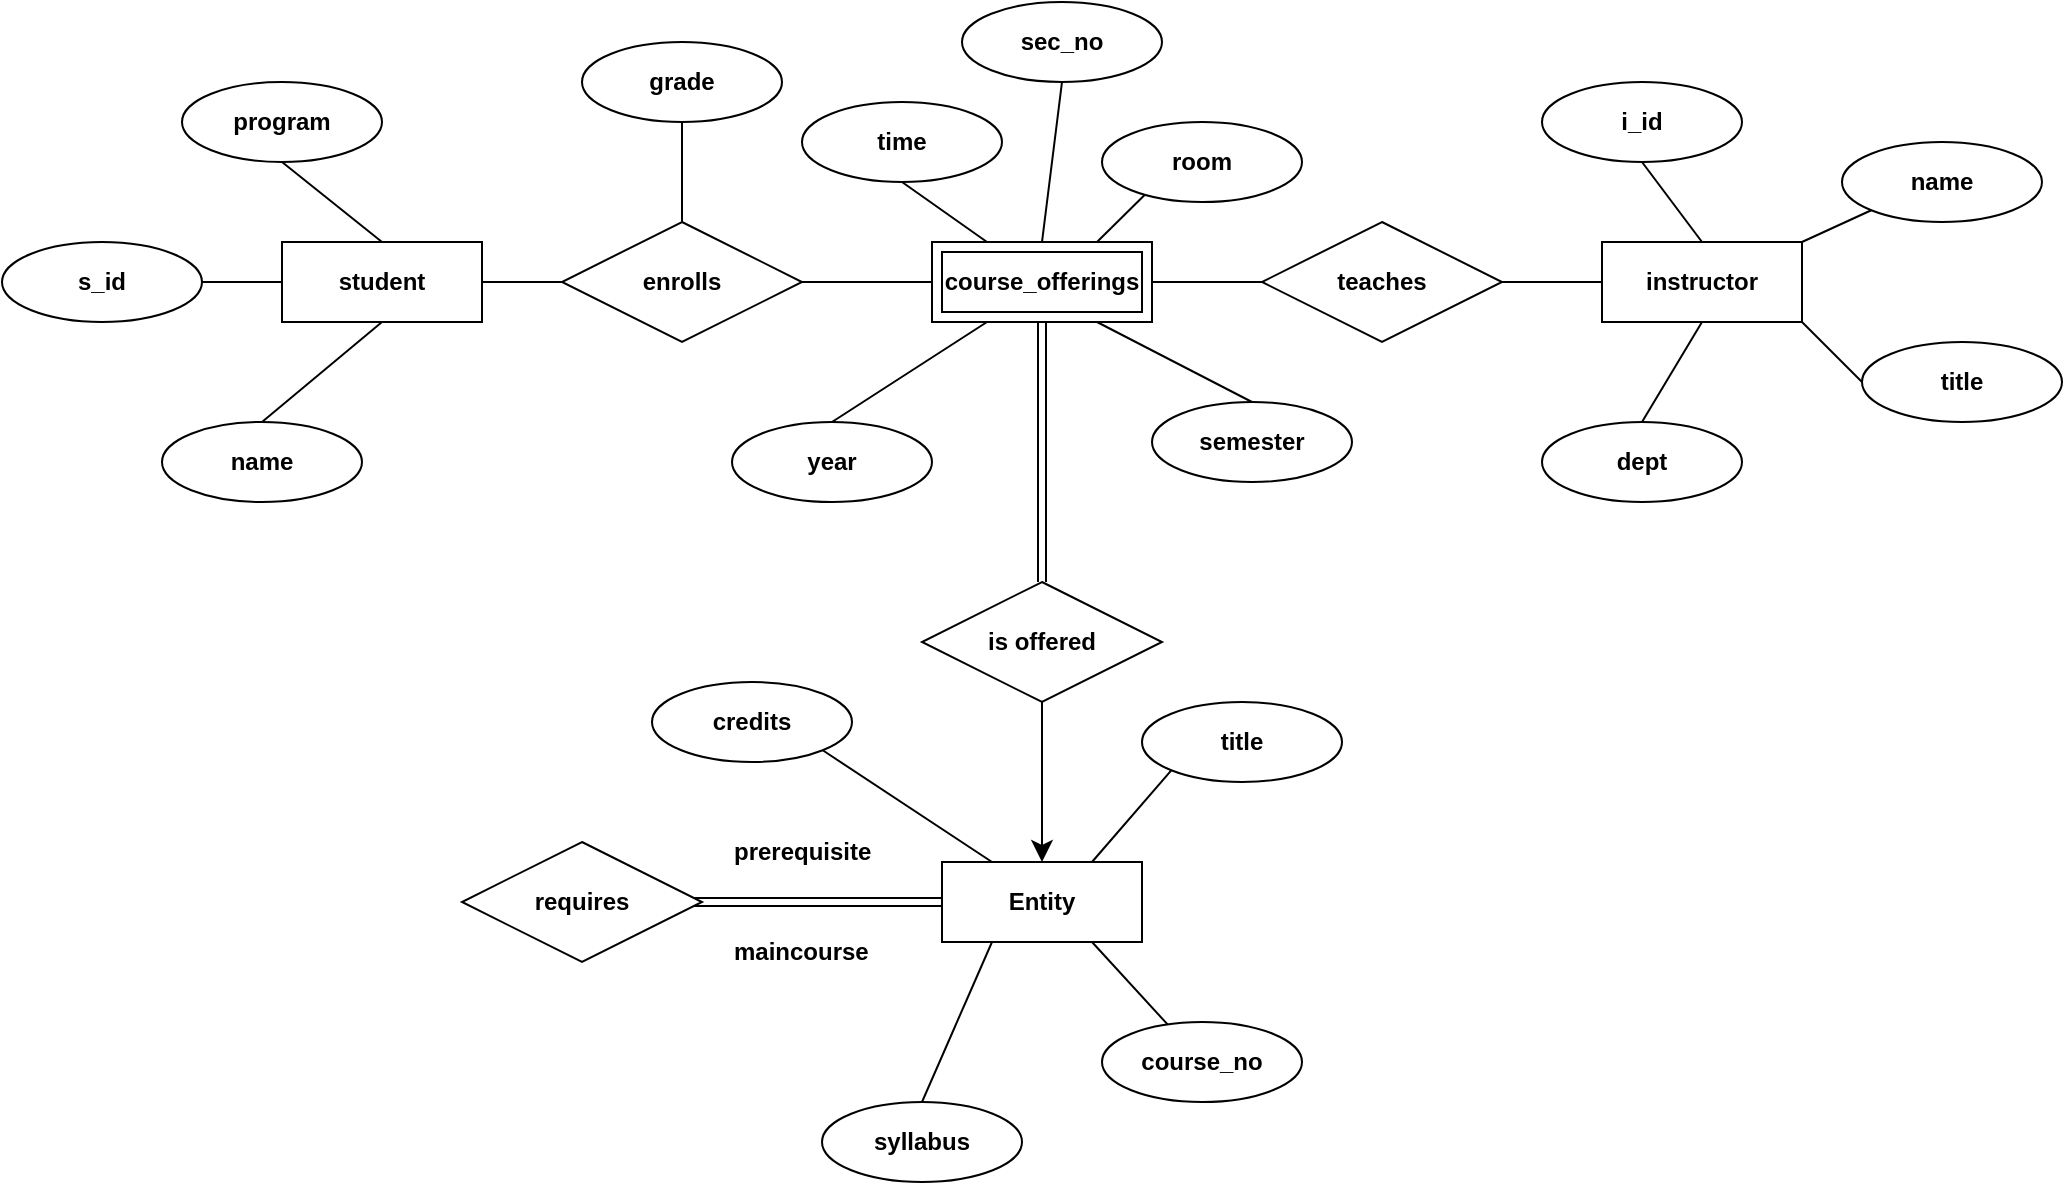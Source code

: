 <mxfile version="23.1.4" type="device">
  <diagram id="R2lEEEUBdFMjLlhIrx00" name="Page-1">
    <mxGraphModel dx="2298" dy="951" grid="1" gridSize="10" guides="1" tooltips="1" connect="1" arrows="1" fold="1" page="1" pageScale="1" pageWidth="850" pageHeight="1100" math="0" shadow="0" extFonts="Permanent Marker^https://fonts.googleapis.com/css?family=Permanent+Marker">
      <root>
        <mxCell id="0" />
        <mxCell id="1" parent="0" />
        <mxCell id="Rw4VGA-RrHj-sOF32omW-1" value="&lt;b&gt;student&lt;/b&gt;" style="whiteSpace=wrap;html=1;align=center;" vertex="1" parent="1">
          <mxGeometry x="140" y="390" width="100" height="40" as="geometry" />
        </mxCell>
        <mxCell id="Rw4VGA-RrHj-sOF32omW-5" value="&lt;b&gt;program&lt;/b&gt;" style="ellipse;whiteSpace=wrap;html=1;align=center;" vertex="1" parent="1">
          <mxGeometry x="90" y="310" width="100" height="40" as="geometry" />
        </mxCell>
        <mxCell id="Rw4VGA-RrHj-sOF32omW-6" value="&lt;b&gt;name&lt;/b&gt;" style="ellipse;whiteSpace=wrap;html=1;align=center;" vertex="1" parent="1">
          <mxGeometry x="80" y="480" width="100" height="40" as="geometry" />
        </mxCell>
        <mxCell id="Rw4VGA-RrHj-sOF32omW-7" value="&lt;b&gt;s_id&lt;/b&gt;" style="ellipse;whiteSpace=wrap;html=1;align=center;" vertex="1" parent="1">
          <mxGeometry y="390" width="100" height="40" as="geometry" />
        </mxCell>
        <mxCell id="Rw4VGA-RrHj-sOF32omW-8" value="&lt;b&gt;enrolls&lt;/b&gt;" style="shape=rhombus;perimeter=rhombusPerimeter;whiteSpace=wrap;html=1;align=center;" vertex="1" parent="1">
          <mxGeometry x="280" y="380" width="120" height="60" as="geometry" />
        </mxCell>
        <mxCell id="Rw4VGA-RrHj-sOF32omW-9" value="&lt;b&gt;grade&lt;/b&gt;" style="ellipse;whiteSpace=wrap;html=1;align=center;" vertex="1" parent="1">
          <mxGeometry x="290" y="290" width="100" height="40" as="geometry" />
        </mxCell>
        <mxCell id="Rw4VGA-RrHj-sOF32omW-10" value="" style="endArrow=none;html=1;rounded=0;fontSize=12;startSize=8;endSize=8;entryX=0;entryY=0.5;entryDx=0;entryDy=0;exitX=1;exitY=0.5;exitDx=0;exitDy=0;" edge="1" parent="1" source="Rw4VGA-RrHj-sOF32omW-7" target="Rw4VGA-RrHj-sOF32omW-1">
          <mxGeometry width="50" height="50" relative="1" as="geometry">
            <mxPoint x="80" y="480" as="sourcePoint" />
            <mxPoint x="130" y="430" as="targetPoint" />
          </mxGeometry>
        </mxCell>
        <mxCell id="Rw4VGA-RrHj-sOF32omW-11" value="" style="endArrow=none;html=1;rounded=0;fontSize=12;startSize=8;endSize=8;exitX=0.5;exitY=0;exitDx=0;exitDy=0;entryX=0.5;entryY=1;entryDx=0;entryDy=0;" edge="1" parent="1" source="Rw4VGA-RrHj-sOF32omW-1" target="Rw4VGA-RrHj-sOF32omW-5">
          <mxGeometry width="50" height="50" relative="1" as="geometry">
            <mxPoint x="170" y="380" as="sourcePoint" />
            <mxPoint x="220" y="330" as="targetPoint" />
          </mxGeometry>
        </mxCell>
        <mxCell id="Rw4VGA-RrHj-sOF32omW-12" value="" style="endArrow=none;html=1;rounded=0;fontSize=12;startSize=8;endSize=8;entryX=0.5;entryY=1;entryDx=0;entryDy=0;exitX=0.5;exitY=0;exitDx=0;exitDy=0;" edge="1" parent="1" source="Rw4VGA-RrHj-sOF32omW-6" target="Rw4VGA-RrHj-sOF32omW-1">
          <mxGeometry width="50" height="50" relative="1" as="geometry">
            <mxPoint x="145" y="490" as="sourcePoint" />
            <mxPoint x="195" y="440" as="targetPoint" />
          </mxGeometry>
        </mxCell>
        <mxCell id="Rw4VGA-RrHj-sOF32omW-13" value="" style="endArrow=none;html=1;rounded=0;fontSize=12;startSize=8;endSize=8;entryX=0.5;entryY=1;entryDx=0;entryDy=0;exitX=0.5;exitY=0;exitDx=0;exitDy=0;" edge="1" parent="1" source="Rw4VGA-RrHj-sOF32omW-8" target="Rw4VGA-RrHj-sOF32omW-9">
          <mxGeometry width="50" height="50" relative="1" as="geometry">
            <mxPoint x="300" y="440" as="sourcePoint" />
            <mxPoint x="350" y="390" as="targetPoint" />
          </mxGeometry>
        </mxCell>
        <mxCell id="Rw4VGA-RrHj-sOF32omW-14" value="" style="endArrow=none;html=1;rounded=0;fontSize=12;startSize=8;endSize=8;exitX=1;exitY=0.5;exitDx=0;exitDy=0;entryX=0;entryY=0.5;entryDx=0;entryDy=0;" edge="1" parent="1" source="Rw4VGA-RrHj-sOF32omW-1" target="Rw4VGA-RrHj-sOF32omW-8">
          <mxGeometry width="50" height="50" relative="1" as="geometry">
            <mxPoint x="240" y="440" as="sourcePoint" />
            <mxPoint x="290" y="390" as="targetPoint" />
          </mxGeometry>
        </mxCell>
        <mxCell id="Rw4VGA-RrHj-sOF32omW-15" value="&lt;b&gt;course_offerings&lt;/b&gt;" style="shape=ext;margin=3;double=1;whiteSpace=wrap;html=1;align=center;" vertex="1" parent="1">
          <mxGeometry x="465" y="390" width="110" height="40" as="geometry" />
        </mxCell>
        <mxCell id="Rw4VGA-RrHj-sOF32omW-16" value="&lt;b&gt;room&lt;/b&gt;" style="ellipse;whiteSpace=wrap;html=1;align=center;" vertex="1" parent="1">
          <mxGeometry x="550" y="330" width="100" height="40" as="geometry" />
        </mxCell>
        <mxCell id="Rw4VGA-RrHj-sOF32omW-17" value="&lt;b&gt;sec_no&lt;/b&gt;" style="ellipse;whiteSpace=wrap;html=1;align=center;" vertex="1" parent="1">
          <mxGeometry x="480" y="270" width="100" height="40" as="geometry" />
        </mxCell>
        <mxCell id="Rw4VGA-RrHj-sOF32omW-18" value="&lt;b&gt;time&lt;/b&gt;" style="ellipse;whiteSpace=wrap;html=1;align=center;" vertex="1" parent="1">
          <mxGeometry x="400" y="320" width="100" height="40" as="geometry" />
        </mxCell>
        <mxCell id="Rw4VGA-RrHj-sOF32omW-19" value="" style="endArrow=none;html=1;rounded=0;fontSize=12;startSize=8;endSize=8;entryX=0.213;entryY=0.913;entryDx=0;entryDy=0;entryPerimeter=0;exitX=0.75;exitY=0;exitDx=0;exitDy=0;" edge="1" parent="1" source="Rw4VGA-RrHj-sOF32omW-15" target="Rw4VGA-RrHj-sOF32omW-16">
          <mxGeometry width="50" height="50" relative="1" as="geometry">
            <mxPoint x="540" y="410" as="sourcePoint" />
            <mxPoint x="590" y="360" as="targetPoint" />
          </mxGeometry>
        </mxCell>
        <mxCell id="Rw4VGA-RrHj-sOF32omW-20" value="" style="endArrow=none;html=1;rounded=0;fontSize=12;startSize=8;endSize=8;entryX=0.5;entryY=1;entryDx=0;entryDy=0;exitX=0.5;exitY=0;exitDx=0;exitDy=0;" edge="1" parent="1" source="Rw4VGA-RrHj-sOF32omW-15" target="Rw4VGA-RrHj-sOF32omW-17">
          <mxGeometry width="50" height="50" relative="1" as="geometry">
            <mxPoint x="490" y="400" as="sourcePoint" />
            <mxPoint x="540" y="350" as="targetPoint" />
          </mxGeometry>
        </mxCell>
        <mxCell id="Rw4VGA-RrHj-sOF32omW-21" value="" style="endArrow=none;html=1;rounded=0;fontSize=12;startSize=8;endSize=8;entryX=0.5;entryY=1;entryDx=0;entryDy=0;exitX=0.25;exitY=0;exitDx=0;exitDy=0;" edge="1" parent="1" source="Rw4VGA-RrHj-sOF32omW-15" target="Rw4VGA-RrHj-sOF32omW-18">
          <mxGeometry width="50" height="50" relative="1" as="geometry">
            <mxPoint x="480" y="380" as="sourcePoint" />
            <mxPoint x="530" y="330" as="targetPoint" />
          </mxGeometry>
        </mxCell>
        <mxCell id="Rw4VGA-RrHj-sOF32omW-22" value="&lt;b&gt;semester&lt;/b&gt;" style="ellipse;whiteSpace=wrap;html=1;align=center;" vertex="1" parent="1">
          <mxGeometry x="575" y="470" width="100" height="40" as="geometry" />
        </mxCell>
        <mxCell id="Rw4VGA-RrHj-sOF32omW-23" value="&lt;b&gt;year&lt;/b&gt;" style="ellipse;whiteSpace=wrap;html=1;align=center;" vertex="1" parent="1">
          <mxGeometry x="365" y="480" width="100" height="40" as="geometry" />
        </mxCell>
        <mxCell id="Rw4VGA-RrHj-sOF32omW-24" value="&lt;b&gt;teaches&lt;/b&gt;" style="shape=rhombus;perimeter=rhombusPerimeter;whiteSpace=wrap;html=1;align=center;" vertex="1" parent="1">
          <mxGeometry x="630" y="380" width="120" height="60" as="geometry" />
        </mxCell>
        <mxCell id="Rw4VGA-RrHj-sOF32omW-25" value="" style="endArrow=none;html=1;rounded=0;fontSize=12;startSize=8;endSize=8;entryX=0.75;entryY=1;entryDx=0;entryDy=0;exitX=0.5;exitY=0;exitDx=0;exitDy=0;" edge="1" parent="1" source="Rw4VGA-RrHj-sOF32omW-22" target="Rw4VGA-RrHj-sOF32omW-15">
          <mxGeometry width="50" height="50" relative="1" as="geometry">
            <mxPoint x="540" y="520" as="sourcePoint" />
            <mxPoint x="590" y="470" as="targetPoint" />
          </mxGeometry>
        </mxCell>
        <mxCell id="Rw4VGA-RrHj-sOF32omW-26" value="" style="endArrow=none;html=1;rounded=0;fontSize=12;startSize=8;endSize=8;entryX=0.25;entryY=1;entryDx=0;entryDy=0;exitX=0.5;exitY=0;exitDx=0;exitDy=0;" edge="1" parent="1" source="Rw4VGA-RrHj-sOF32omW-23" target="Rw4VGA-RrHj-sOF32omW-15">
          <mxGeometry width="50" height="50" relative="1" as="geometry">
            <mxPoint x="470" y="505" as="sourcePoint" />
            <mxPoint x="520" y="455" as="targetPoint" />
          </mxGeometry>
        </mxCell>
        <mxCell id="Rw4VGA-RrHj-sOF32omW-27" value="" style="endArrow=none;html=1;rounded=0;fontSize=12;startSize=8;endSize=8;exitX=1;exitY=0.5;exitDx=0;exitDy=0;entryX=0;entryY=0.5;entryDx=0;entryDy=0;" edge="1" parent="1" source="Rw4VGA-RrHj-sOF32omW-15" target="Rw4VGA-RrHj-sOF32omW-24">
          <mxGeometry width="50" height="50" relative="1" as="geometry">
            <mxPoint x="580" y="450" as="sourcePoint" />
            <mxPoint x="630" y="400" as="targetPoint" />
          </mxGeometry>
        </mxCell>
        <mxCell id="Rw4VGA-RrHj-sOF32omW-28" value="" style="endArrow=none;html=1;rounded=0;fontSize=12;startSize=8;endSize=8;exitX=1;exitY=0.5;exitDx=0;exitDy=0;entryX=0;entryY=0.5;entryDx=0;entryDy=0;" edge="1" parent="1" source="Rw4VGA-RrHj-sOF32omW-8" target="Rw4VGA-RrHj-sOF32omW-15">
          <mxGeometry width="50" height="50" relative="1" as="geometry">
            <mxPoint x="410" y="520" as="sourcePoint" />
            <mxPoint x="460" y="470" as="targetPoint" />
          </mxGeometry>
        </mxCell>
        <mxCell id="Rw4VGA-RrHj-sOF32omW-30" value="&lt;b&gt;is&lt;/b&gt; &lt;b&gt;offered&lt;/b&gt;" style="shape=rhombus;perimeter=rhombusPerimeter;whiteSpace=wrap;html=1;align=center;" vertex="1" parent="1">
          <mxGeometry x="460" y="560" width="120" height="60" as="geometry" />
        </mxCell>
        <mxCell id="Rw4VGA-RrHj-sOF32omW-35" value="&lt;b&gt;Entity&lt;/b&gt;" style="whiteSpace=wrap;html=1;align=center;" vertex="1" parent="1">
          <mxGeometry x="470" y="700" width="100" height="40" as="geometry" />
        </mxCell>
        <mxCell id="Rw4VGA-RrHj-sOF32omW-36" value="&lt;b&gt;requires&lt;/b&gt;" style="shape=rhombus;perimeter=rhombusPerimeter;whiteSpace=wrap;html=1;align=center;" vertex="1" parent="1">
          <mxGeometry x="230" y="690" width="120" height="60" as="geometry" />
        </mxCell>
        <mxCell id="Rw4VGA-RrHj-sOF32omW-37" value="&lt;b&gt;course_no&lt;/b&gt;" style="ellipse;whiteSpace=wrap;html=1;align=center;" vertex="1" parent="1">
          <mxGeometry x="550" y="780" width="100" height="40" as="geometry" />
        </mxCell>
        <mxCell id="Rw4VGA-RrHj-sOF32omW-38" value="&lt;b&gt;title&lt;/b&gt;" style="ellipse;whiteSpace=wrap;html=1;align=center;" vertex="1" parent="1">
          <mxGeometry x="570" y="620" width="100" height="40" as="geometry" />
        </mxCell>
        <mxCell id="Rw4VGA-RrHj-sOF32omW-39" value="&lt;b&gt;syllabus&lt;/b&gt;" style="ellipse;whiteSpace=wrap;html=1;align=center;" vertex="1" parent="1">
          <mxGeometry x="410" y="820" width="100" height="40" as="geometry" />
        </mxCell>
        <mxCell id="Rw4VGA-RrHj-sOF32omW-40" value="" style="endArrow=classic;html=1;rounded=0;fontSize=12;startSize=8;endSize=8;exitX=0.5;exitY=1;exitDx=0;exitDy=0;entryX=0.5;entryY=0;entryDx=0;entryDy=0;" edge="1" parent="1" source="Rw4VGA-RrHj-sOF32omW-30" target="Rw4VGA-RrHj-sOF32omW-35">
          <mxGeometry width="50" height="50" relative="1" as="geometry">
            <mxPoint x="530" y="750" as="sourcePoint" />
            <mxPoint x="580" y="700" as="targetPoint" />
          </mxGeometry>
        </mxCell>
        <mxCell id="Rw4VGA-RrHj-sOF32omW-41" value="&lt;b&gt;credits&lt;/b&gt;" style="ellipse;whiteSpace=wrap;html=1;align=center;" vertex="1" parent="1">
          <mxGeometry x="325" y="610" width="100" height="40" as="geometry" />
        </mxCell>
        <mxCell id="Rw4VGA-RrHj-sOF32omW-42" value="" style="shape=link;html=1;rounded=0;fontSize=12;startSize=8;endSize=8;exitX=0.967;exitY=0.499;exitDx=0;exitDy=0;entryX=0;entryY=0.5;entryDx=0;entryDy=0;exitPerimeter=0;" edge="1" parent="1" source="Rw4VGA-RrHj-sOF32omW-36" target="Rw4VGA-RrHj-sOF32omW-35">
          <mxGeometry width="100" relative="1" as="geometry">
            <mxPoint x="430" y="720" as="sourcePoint" />
            <mxPoint x="460" y="720" as="targetPoint" />
          </mxGeometry>
        </mxCell>
        <mxCell id="Rw4VGA-RrHj-sOF32omW-43" value="" style="shape=link;html=1;rounded=0;fontSize=12;startSize=8;endSize=8;entryX=0.5;entryY=0;entryDx=0;entryDy=0;" edge="1" parent="1" target="Rw4VGA-RrHj-sOF32omW-30">
          <mxGeometry width="100" relative="1" as="geometry">
            <mxPoint x="520" y="430" as="sourcePoint" />
            <mxPoint x="520" y="630" as="targetPoint" />
          </mxGeometry>
        </mxCell>
        <mxCell id="Rw4VGA-RrHj-sOF32omW-44" value="" style="endArrow=none;html=1;rounded=0;fontSize=12;startSize=8;endSize=8;entryX=0.5;entryY=0;entryDx=0;entryDy=0;exitX=0.25;exitY=1;exitDx=0;exitDy=0;" edge="1" parent="1" source="Rw4VGA-RrHj-sOF32omW-35" target="Rw4VGA-RrHj-sOF32omW-39">
          <mxGeometry width="50" height="50" relative="1" as="geometry">
            <mxPoint x="390" y="960" as="sourcePoint" />
            <mxPoint x="440" y="910" as="targetPoint" />
          </mxGeometry>
        </mxCell>
        <mxCell id="Rw4VGA-RrHj-sOF32omW-45" value="" style="endArrow=none;html=1;rounded=0;fontSize=12;startSize=8;endSize=8;entryX=0;entryY=1;entryDx=0;entryDy=0;exitX=0.75;exitY=0;exitDx=0;exitDy=0;" edge="1" parent="1" source="Rw4VGA-RrHj-sOF32omW-35" target="Rw4VGA-RrHj-sOF32omW-38">
          <mxGeometry width="50" height="50" relative="1" as="geometry">
            <mxPoint x="550" y="670" as="sourcePoint" />
            <mxPoint x="600" y="620" as="targetPoint" />
          </mxGeometry>
        </mxCell>
        <mxCell id="Rw4VGA-RrHj-sOF32omW-46" value="" style="endArrow=none;html=1;rounded=0;fontSize=12;startSize=8;endSize=8;entryX=0.25;entryY=0;entryDx=0;entryDy=0;exitX=1;exitY=1;exitDx=0;exitDy=0;" edge="1" parent="1" source="Rw4VGA-RrHj-sOF32omW-41" target="Rw4VGA-RrHj-sOF32omW-35">
          <mxGeometry width="50" height="50" relative="1" as="geometry">
            <mxPoint x="440" y="670" as="sourcePoint" />
            <mxPoint x="490" y="620" as="targetPoint" />
          </mxGeometry>
        </mxCell>
        <mxCell id="Rw4VGA-RrHj-sOF32omW-47" value="" style="endArrow=none;html=1;rounded=0;fontSize=12;startSize=8;endSize=8;exitX=0.75;exitY=1;exitDx=0;exitDy=0;" edge="1" parent="1" source="Rw4VGA-RrHj-sOF32omW-35" target="Rw4VGA-RrHj-sOF32omW-37">
          <mxGeometry width="50" height="50" relative="1" as="geometry">
            <mxPoint x="560" y="785" as="sourcePoint" />
            <mxPoint x="610" y="735" as="targetPoint" />
          </mxGeometry>
        </mxCell>
        <mxCell id="Rw4VGA-RrHj-sOF32omW-48" value="&lt;b&gt;prerequisite&lt;/b&gt;" style="text;strokeColor=none;fillColor=none;align=left;verticalAlign=middle;spacingLeft=4;spacingRight=4;overflow=hidden;points=[[0,0.5],[1,0.5]];portConstraint=eastwest;rotatable=0;whiteSpace=wrap;html=1;" vertex="1" parent="1">
          <mxGeometry x="360" y="680" width="80" height="30" as="geometry" />
        </mxCell>
        <mxCell id="Rw4VGA-RrHj-sOF32omW-49" value="&lt;b&gt;maincourse&lt;/b&gt;" style="text;strokeColor=none;fillColor=none;align=left;verticalAlign=middle;spacingLeft=4;spacingRight=4;overflow=hidden;points=[[0,0.5],[1,0.5]];portConstraint=eastwest;rotatable=0;whiteSpace=wrap;html=1;" vertex="1" parent="1">
          <mxGeometry x="360" y="730" width="80" height="30" as="geometry" />
        </mxCell>
        <mxCell id="Rw4VGA-RrHj-sOF32omW-50" value="&lt;b&gt;instructor&lt;/b&gt;" style="whiteSpace=wrap;html=1;align=center;" vertex="1" parent="1">
          <mxGeometry x="800" y="390" width="100" height="40" as="geometry" />
        </mxCell>
        <mxCell id="Rw4VGA-RrHj-sOF32omW-51" value="&lt;b&gt;i_id&lt;/b&gt;" style="ellipse;whiteSpace=wrap;html=1;align=center;" vertex="1" parent="1">
          <mxGeometry x="770" y="310" width="100" height="40" as="geometry" />
        </mxCell>
        <mxCell id="Rw4VGA-RrHj-sOF32omW-52" value="&lt;b&gt;name&lt;/b&gt;" style="ellipse;whiteSpace=wrap;html=1;align=center;" vertex="1" parent="1">
          <mxGeometry x="920" y="340" width="100" height="40" as="geometry" />
        </mxCell>
        <mxCell id="Rw4VGA-RrHj-sOF32omW-53" value="&lt;b&gt;title&lt;/b&gt;" style="ellipse;whiteSpace=wrap;html=1;align=center;" vertex="1" parent="1">
          <mxGeometry x="930" y="440" width="100" height="40" as="geometry" />
        </mxCell>
        <mxCell id="Rw4VGA-RrHj-sOF32omW-54" value="&lt;b&gt;dept&lt;/b&gt;" style="ellipse;whiteSpace=wrap;html=1;align=center;" vertex="1" parent="1">
          <mxGeometry x="770" y="480" width="100" height="40" as="geometry" />
        </mxCell>
        <mxCell id="Rw4VGA-RrHj-sOF32omW-55" value="" style="endArrow=none;html=1;rounded=0;fontSize=12;startSize=8;endSize=8;entryX=0.5;entryY=1;entryDx=0;entryDy=0;exitX=0.5;exitY=0;exitDx=0;exitDy=0;" edge="1" parent="1" source="Rw4VGA-RrHj-sOF32omW-50" target="Rw4VGA-RrHj-sOF32omW-51">
          <mxGeometry width="50" height="50" relative="1" as="geometry">
            <mxPoint x="740" y="550" as="sourcePoint" />
            <mxPoint x="790" y="500" as="targetPoint" />
          </mxGeometry>
        </mxCell>
        <mxCell id="Rw4VGA-RrHj-sOF32omW-56" value="" style="endArrow=none;html=1;rounded=0;fontSize=12;startSize=8;endSize=8;entryX=0.5;entryY=1;entryDx=0;entryDy=0;exitX=0.5;exitY=0;exitDx=0;exitDy=0;" edge="1" parent="1" source="Rw4VGA-RrHj-sOF32omW-54" target="Rw4VGA-RrHj-sOF32omW-50">
          <mxGeometry width="50" height="50" relative="1" as="geometry">
            <mxPoint x="740" y="550" as="sourcePoint" />
            <mxPoint x="790" y="500" as="targetPoint" />
          </mxGeometry>
        </mxCell>
        <mxCell id="Rw4VGA-RrHj-sOF32omW-57" value="" style="endArrow=none;html=1;rounded=0;fontSize=12;startSize=8;endSize=8;entryX=0;entryY=0.5;entryDx=0;entryDy=0;exitX=1;exitY=0.5;exitDx=0;exitDy=0;" edge="1" parent="1" source="Rw4VGA-RrHj-sOF32omW-24" target="Rw4VGA-RrHj-sOF32omW-50">
          <mxGeometry width="50" height="50" relative="1" as="geometry">
            <mxPoint x="740" y="550" as="sourcePoint" />
            <mxPoint x="790" y="500" as="targetPoint" />
          </mxGeometry>
        </mxCell>
        <mxCell id="Rw4VGA-RrHj-sOF32omW-58" value="" style="endArrow=none;html=1;rounded=0;fontSize=12;startSize=8;endSize=8;exitX=0;exitY=1;exitDx=0;exitDy=0;entryX=1;entryY=0;entryDx=0;entryDy=0;" edge="1" parent="1" source="Rw4VGA-RrHj-sOF32omW-52" target="Rw4VGA-RrHj-sOF32omW-50">
          <mxGeometry width="50" height="50" relative="1" as="geometry">
            <mxPoint x="740" y="550" as="sourcePoint" />
            <mxPoint x="790" y="500" as="targetPoint" />
          </mxGeometry>
        </mxCell>
        <mxCell id="Rw4VGA-RrHj-sOF32omW-59" value="" style="endArrow=none;html=1;rounded=0;fontSize=12;startSize=8;endSize=8;entryX=0;entryY=0.5;entryDx=0;entryDy=0;exitX=1;exitY=1;exitDx=0;exitDy=0;" edge="1" parent="1" source="Rw4VGA-RrHj-sOF32omW-50" target="Rw4VGA-RrHj-sOF32omW-53">
          <mxGeometry width="50" height="50" relative="1" as="geometry">
            <mxPoint x="740" y="550" as="sourcePoint" />
            <mxPoint x="790" y="500" as="targetPoint" />
          </mxGeometry>
        </mxCell>
      </root>
    </mxGraphModel>
  </diagram>
</mxfile>
